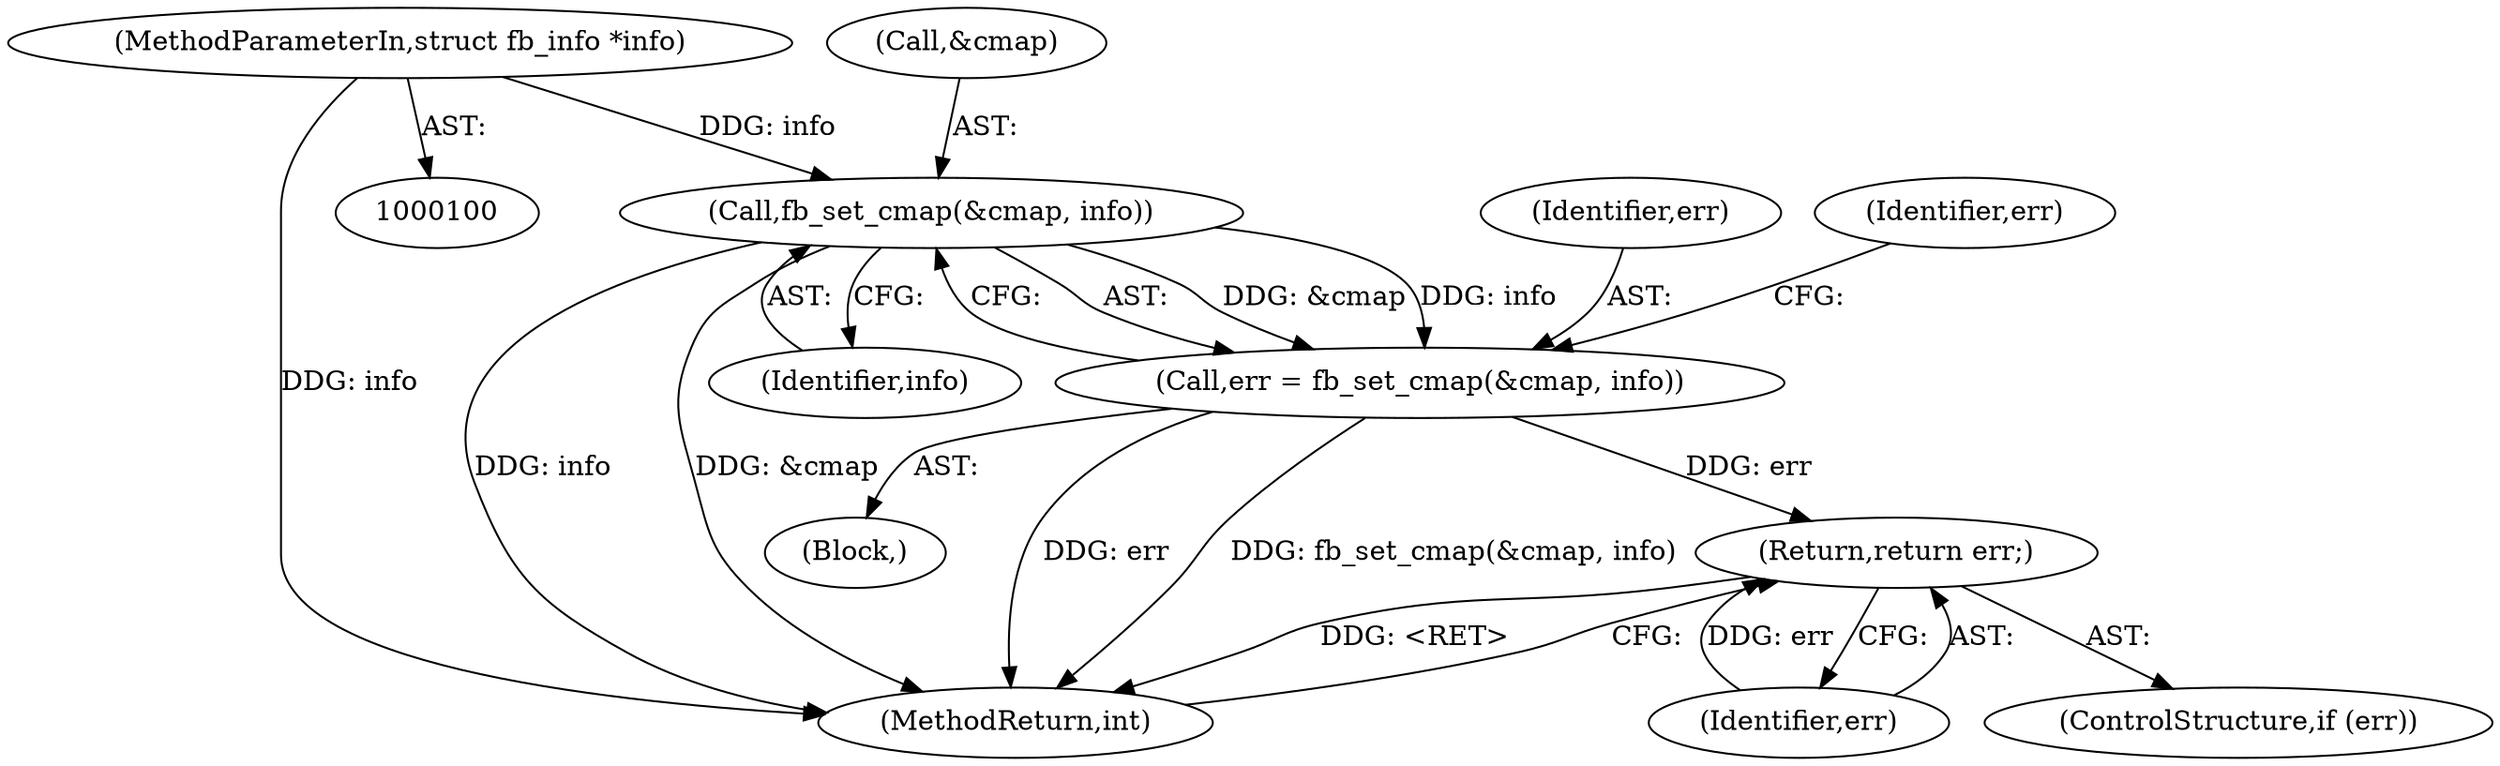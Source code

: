 digraph "0_linux_250c6c49e3b68756b14983c076183568636e2bde@pointer" {
"1000320" [label="(Call,fb_set_cmap(&cmap, info))"];
"1000103" [label="(MethodParameterIn,struct fb_info *info)"];
"1000318" [label="(Call,err = fb_set_cmap(&cmap, info))"];
"1000326" [label="(Return,return err;)"];
"1000318" [label="(Call,err = fb_set_cmap(&cmap, info))"];
"1000325" [label="(Identifier,err)"];
"1000103" [label="(MethodParameterIn,struct fb_info *info)"];
"1000321" [label="(Call,&cmap)"];
"1000476" [label="(MethodReturn,int)"];
"1000323" [label="(Identifier,info)"];
"1000270" [label="(Block,)"];
"1000327" [label="(Identifier,err)"];
"1000326" [label="(Return,return err;)"];
"1000324" [label="(ControlStructure,if (err))"];
"1000319" [label="(Identifier,err)"];
"1000320" [label="(Call,fb_set_cmap(&cmap, info))"];
"1000320" -> "1000318"  [label="AST: "];
"1000320" -> "1000323"  [label="CFG: "];
"1000321" -> "1000320"  [label="AST: "];
"1000323" -> "1000320"  [label="AST: "];
"1000318" -> "1000320"  [label="CFG: "];
"1000320" -> "1000476"  [label="DDG: info"];
"1000320" -> "1000476"  [label="DDG: &cmap"];
"1000320" -> "1000318"  [label="DDG: &cmap"];
"1000320" -> "1000318"  [label="DDG: info"];
"1000103" -> "1000320"  [label="DDG: info"];
"1000103" -> "1000100"  [label="AST: "];
"1000103" -> "1000476"  [label="DDG: info"];
"1000318" -> "1000270"  [label="AST: "];
"1000319" -> "1000318"  [label="AST: "];
"1000325" -> "1000318"  [label="CFG: "];
"1000318" -> "1000476"  [label="DDG: err"];
"1000318" -> "1000476"  [label="DDG: fb_set_cmap(&cmap, info)"];
"1000318" -> "1000326"  [label="DDG: err"];
"1000326" -> "1000324"  [label="AST: "];
"1000326" -> "1000327"  [label="CFG: "];
"1000327" -> "1000326"  [label="AST: "];
"1000476" -> "1000326"  [label="CFG: "];
"1000326" -> "1000476"  [label="DDG: <RET>"];
"1000327" -> "1000326"  [label="DDG: err"];
}
